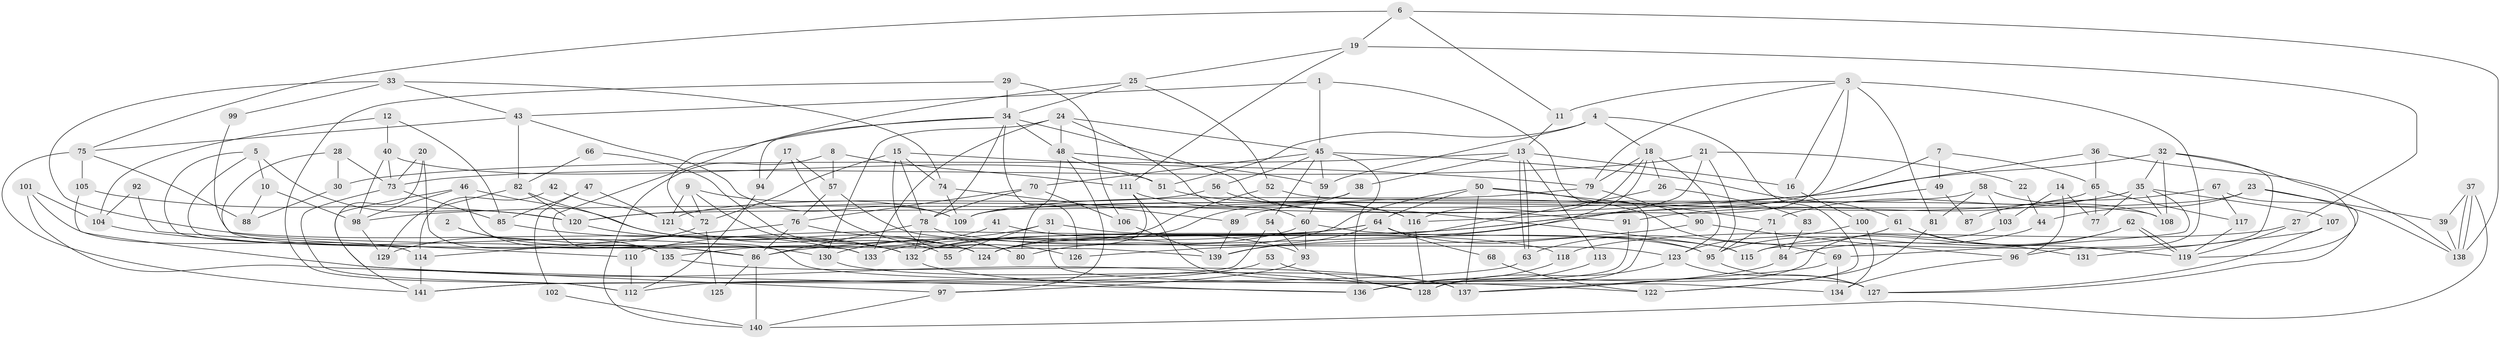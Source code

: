 // Generated by graph-tools (version 1.1) at 2025/11/02/27/25 16:11:19]
// undirected, 141 vertices, 282 edges
graph export_dot {
graph [start="1"]
  node [color=gray90,style=filled];
  1;
  2;
  3;
  4;
  5;
  6;
  7;
  8;
  9;
  10;
  11;
  12;
  13;
  14;
  15;
  16;
  17;
  18;
  19;
  20;
  21;
  22;
  23;
  24;
  25;
  26;
  27;
  28;
  29;
  30;
  31;
  32;
  33;
  34;
  35;
  36;
  37;
  38;
  39;
  40;
  41;
  42;
  43;
  44;
  45;
  46;
  47;
  48;
  49;
  50;
  51;
  52;
  53;
  54;
  55;
  56;
  57;
  58;
  59;
  60;
  61;
  62;
  63;
  64;
  65;
  66;
  67;
  68;
  69;
  70;
  71;
  72;
  73;
  74;
  75;
  76;
  77;
  78;
  79;
  80;
  81;
  82;
  83;
  84;
  85;
  86;
  87;
  88;
  89;
  90;
  91;
  92;
  93;
  94;
  95;
  96;
  97;
  98;
  99;
  100;
  101;
  102;
  103;
  104;
  105;
  106;
  107;
  108;
  109;
  110;
  111;
  112;
  113;
  114;
  115;
  116;
  117;
  118;
  119;
  120;
  121;
  122;
  123;
  124;
  125;
  126;
  127;
  128;
  129;
  130;
  131;
  132;
  133;
  134;
  135;
  136;
  137;
  138;
  139;
  140;
  141;
  1 -- 128;
  1 -- 43;
  1 -- 45;
  2 -- 135;
  2 -- 86;
  3 -- 132;
  3 -- 79;
  3 -- 11;
  3 -- 16;
  3 -- 81;
  3 -- 96;
  4 -- 59;
  4 -- 122;
  4 -- 18;
  4 -- 51;
  5 -- 133;
  5 -- 86;
  5 -- 10;
  5 -- 120;
  6 -- 19;
  6 -- 11;
  6 -- 75;
  6 -- 138;
  7 -- 65;
  7 -- 133;
  7 -- 49;
  8 -- 111;
  8 -- 57;
  8 -- 140;
  9 -- 109;
  9 -- 72;
  9 -- 55;
  9 -- 121;
  10 -- 98;
  10 -- 88;
  11 -- 13;
  12 -- 104;
  12 -- 40;
  12 -- 85;
  13 -- 16;
  13 -- 63;
  13 -- 63;
  13 -- 30;
  13 -- 38;
  13 -- 113;
  14 -- 103;
  14 -- 96;
  14 -- 77;
  15 -- 74;
  15 -- 79;
  15 -- 72;
  15 -- 78;
  15 -- 80;
  16 -- 100;
  17 -- 94;
  17 -- 57;
  17 -- 126;
  18 -- 79;
  18 -- 26;
  18 -- 116;
  18 -- 123;
  18 -- 139;
  19 -- 25;
  19 -- 111;
  19 -- 27;
  20 -- 97;
  20 -- 135;
  20 -- 73;
  21 -- 73;
  21 -- 124;
  21 -- 22;
  21 -- 95;
  22 -- 44;
  23 -- 39;
  23 -- 138;
  23 -- 44;
  23 -- 109;
  24 -- 60;
  24 -- 45;
  24 -- 48;
  24 -- 130;
  24 -- 133;
  25 -- 34;
  25 -- 72;
  25 -- 52;
  26 -- 124;
  26 -- 83;
  27 -- 119;
  27 -- 118;
  28 -- 124;
  28 -- 30;
  28 -- 73;
  29 -- 106;
  29 -- 34;
  29 -- 112;
  30 -- 88;
  31 -- 130;
  31 -- 118;
  31 -- 55;
  31 -- 134;
  32 -- 35;
  32 -- 108;
  32 -- 98;
  32 -- 115;
  32 -- 119;
  33 -- 132;
  33 -- 43;
  33 -- 74;
  33 -- 99;
  34 -- 78;
  34 -- 48;
  34 -- 91;
  34 -- 94;
  34 -- 126;
  34 -- 135;
  35 -- 71;
  35 -- 91;
  35 -- 69;
  35 -- 77;
  35 -- 107;
  35 -- 108;
  36 -- 120;
  36 -- 138;
  36 -- 65;
  37 -- 138;
  37 -- 138;
  37 -- 140;
  37 -- 39;
  38 -- 120;
  38 -- 132;
  39 -- 138;
  40 -- 73;
  40 -- 51;
  40 -- 98;
  41 -- 135;
  41 -- 93;
  42 -- 121;
  42 -- 114;
  43 -- 109;
  43 -- 82;
  43 -- 75;
  44 -- 95;
  45 -- 61;
  45 -- 54;
  45 -- 56;
  45 -- 59;
  45 -- 70;
  45 -- 136;
  46 -- 98;
  46 -- 124;
  46 -- 122;
  46 -- 141;
  47 -- 85;
  47 -- 121;
  47 -- 102;
  48 -- 97;
  48 -- 51;
  48 -- 59;
  48 -- 80;
  49 -- 116;
  49 -- 87;
  50 -- 69;
  50 -- 80;
  50 -- 64;
  50 -- 71;
  50 -- 137;
  51 -- 116;
  52 -- 132;
  52 -- 108;
  53 -- 112;
  53 -- 128;
  54 -- 141;
  54 -- 93;
  56 -- 121;
  56 -- 115;
  57 -- 123;
  57 -- 76;
  58 -- 108;
  58 -- 109;
  58 -- 81;
  58 -- 103;
  59 -- 60;
  60 -- 115;
  60 -- 93;
  60 -- 124;
  61 -- 63;
  61 -- 119;
  61 -- 131;
  62 -- 119;
  62 -- 119;
  62 -- 115;
  62 -- 84;
  63 -- 141;
  64 -- 86;
  64 -- 68;
  64 -- 95;
  64 -- 110;
  64 -- 139;
  65 -- 77;
  65 -- 89;
  65 -- 117;
  66 -- 124;
  66 -- 82;
  67 -- 127;
  67 -- 117;
  67 -- 87;
  68 -- 122;
  69 -- 137;
  69 -- 134;
  70 -- 78;
  70 -- 76;
  70 -- 106;
  71 -- 95;
  71 -- 84;
  72 -- 129;
  72 -- 125;
  73 -- 85;
  73 -- 112;
  74 -- 89;
  74 -- 109;
  75 -- 88;
  75 -- 105;
  75 -- 141;
  76 -- 80;
  76 -- 86;
  76 -- 114;
  78 -- 95;
  78 -- 86;
  78 -- 132;
  79 -- 109;
  79 -- 90;
  81 -- 122;
  82 -- 120;
  82 -- 132;
  82 -- 129;
  83 -- 84;
  84 -- 137;
  85 -- 133;
  86 -- 125;
  86 -- 140;
  89 -- 139;
  90 -- 96;
  90 -- 126;
  91 -- 136;
  92 -- 110;
  92 -- 104;
  93 -- 97;
  94 -- 112;
  95 -- 127;
  96 -- 134;
  97 -- 140;
  98 -- 129;
  99 -- 139;
  100 -- 134;
  100 -- 123;
  101 -- 136;
  101 -- 114;
  101 -- 104;
  102 -- 140;
  103 -- 128;
  104 -- 130;
  105 -- 120;
  105 -- 128;
  106 -- 139;
  107 -- 127;
  107 -- 131;
  110 -- 112;
  111 -- 116;
  111 -- 127;
  111 -- 124;
  113 -- 136;
  114 -- 141;
  116 -- 128;
  117 -- 119;
  118 -- 136;
  120 -- 132;
  121 -- 124;
  123 -- 128;
  123 -- 127;
  130 -- 137;
  132 -- 136;
  135 -- 137;
}
